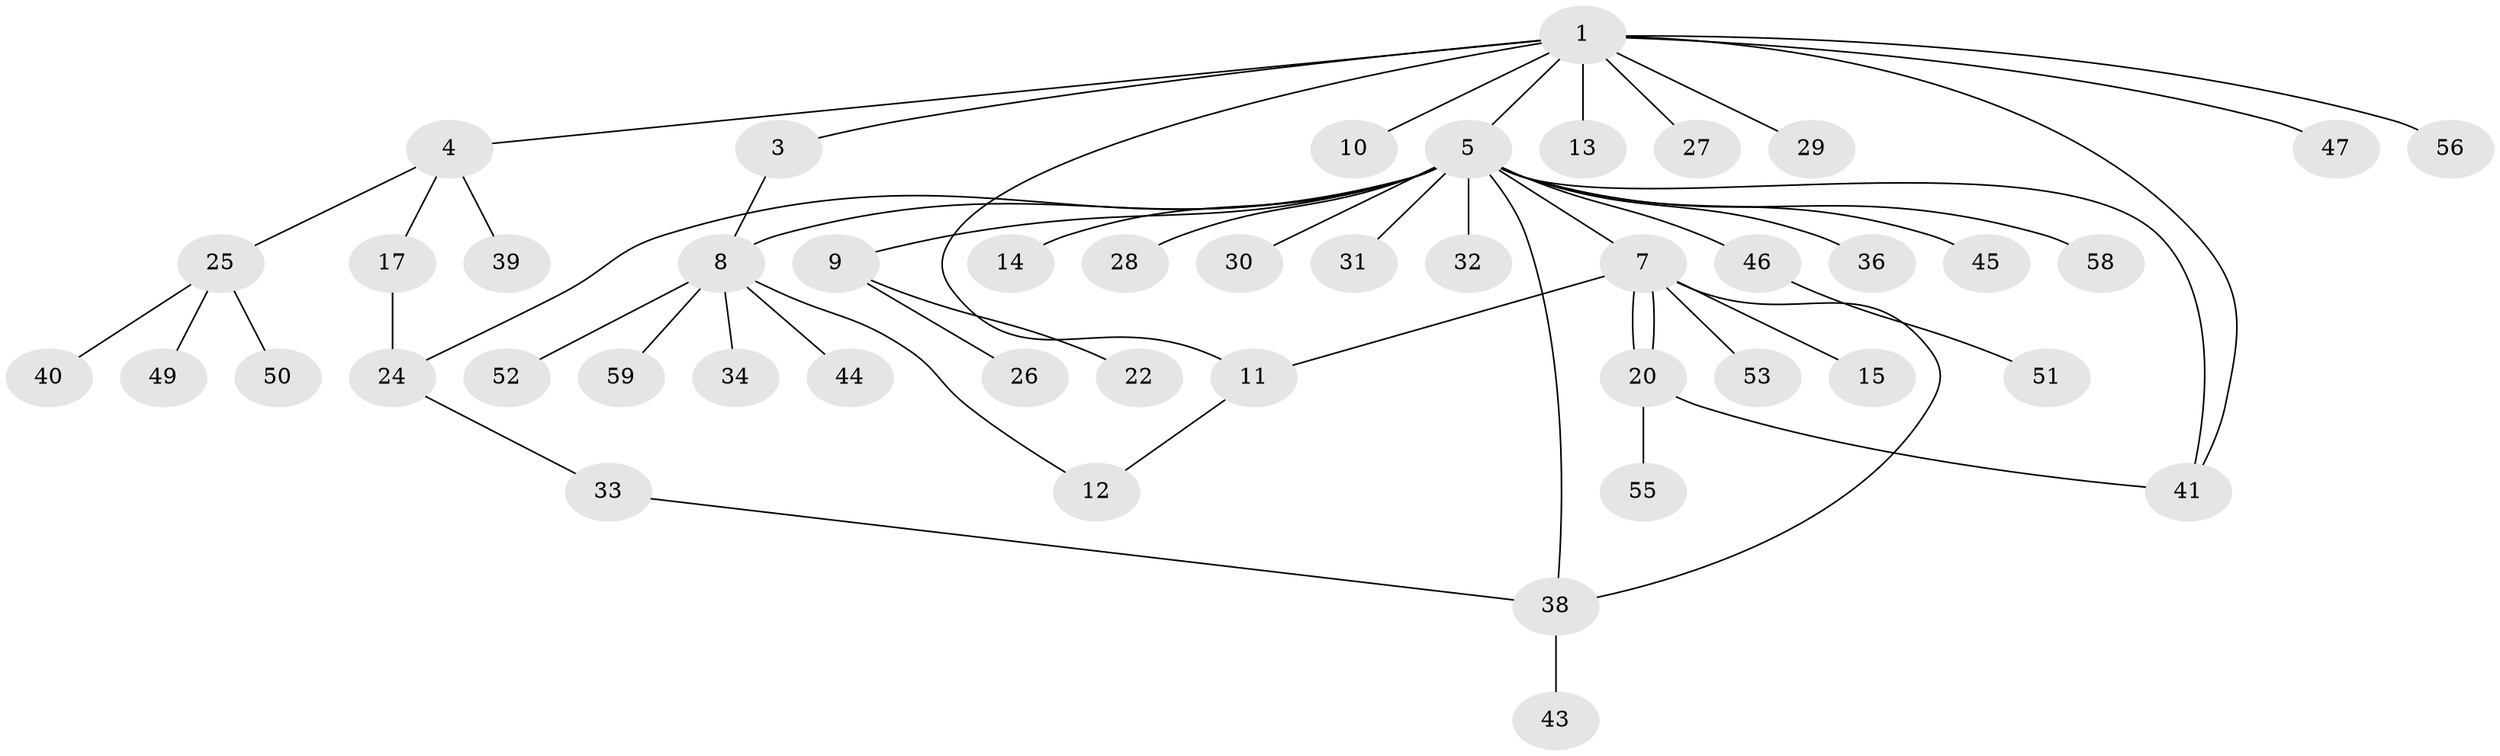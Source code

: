 // Generated by graph-tools (version 1.1) at 2025/23/03/03/25 07:23:49]
// undirected, 46 vertices, 54 edges
graph export_dot {
graph [start="1"]
  node [color=gray90,style=filled];
  1 [super="+2"];
  3;
  4 [super="+16"];
  5 [super="+6"];
  7 [super="+19"];
  8 [super="+23"];
  9 [super="+18"];
  10;
  11 [super="+35"];
  12;
  13;
  14;
  15;
  17 [super="+42"];
  20 [super="+21"];
  22;
  24 [super="+61"];
  25 [super="+37"];
  26;
  27;
  28;
  29;
  30;
  31;
  32;
  33;
  34;
  36;
  38 [super="+57"];
  39;
  40 [super="+60"];
  41 [super="+48"];
  43;
  44;
  45;
  46 [super="+54"];
  47;
  49;
  50;
  51;
  52;
  53;
  55;
  56;
  58;
  59;
  1 -- 3;
  1 -- 4;
  1 -- 5;
  1 -- 10;
  1 -- 11;
  1 -- 13;
  1 -- 47;
  1 -- 56;
  1 -- 27;
  1 -- 29;
  1 -- 41;
  3 -- 8;
  4 -- 17;
  4 -- 25;
  4 -- 39;
  5 -- 8;
  5 -- 9;
  5 -- 24;
  5 -- 36;
  5 -- 38;
  5 -- 45;
  5 -- 46;
  5 -- 32;
  5 -- 7;
  5 -- 41;
  5 -- 14;
  5 -- 58;
  5 -- 28;
  5 -- 30;
  5 -- 31;
  7 -- 15;
  7 -- 20;
  7 -- 20;
  7 -- 38;
  7 -- 53;
  7 -- 11;
  8 -- 12;
  8 -- 34;
  8 -- 44;
  8 -- 59;
  8 -- 52;
  9 -- 22;
  9 -- 26;
  11 -- 12;
  17 -- 24;
  20 -- 41;
  20 -- 55;
  24 -- 33;
  25 -- 40;
  25 -- 49;
  25 -- 50;
  33 -- 38;
  38 -- 43;
  46 -- 51;
}
